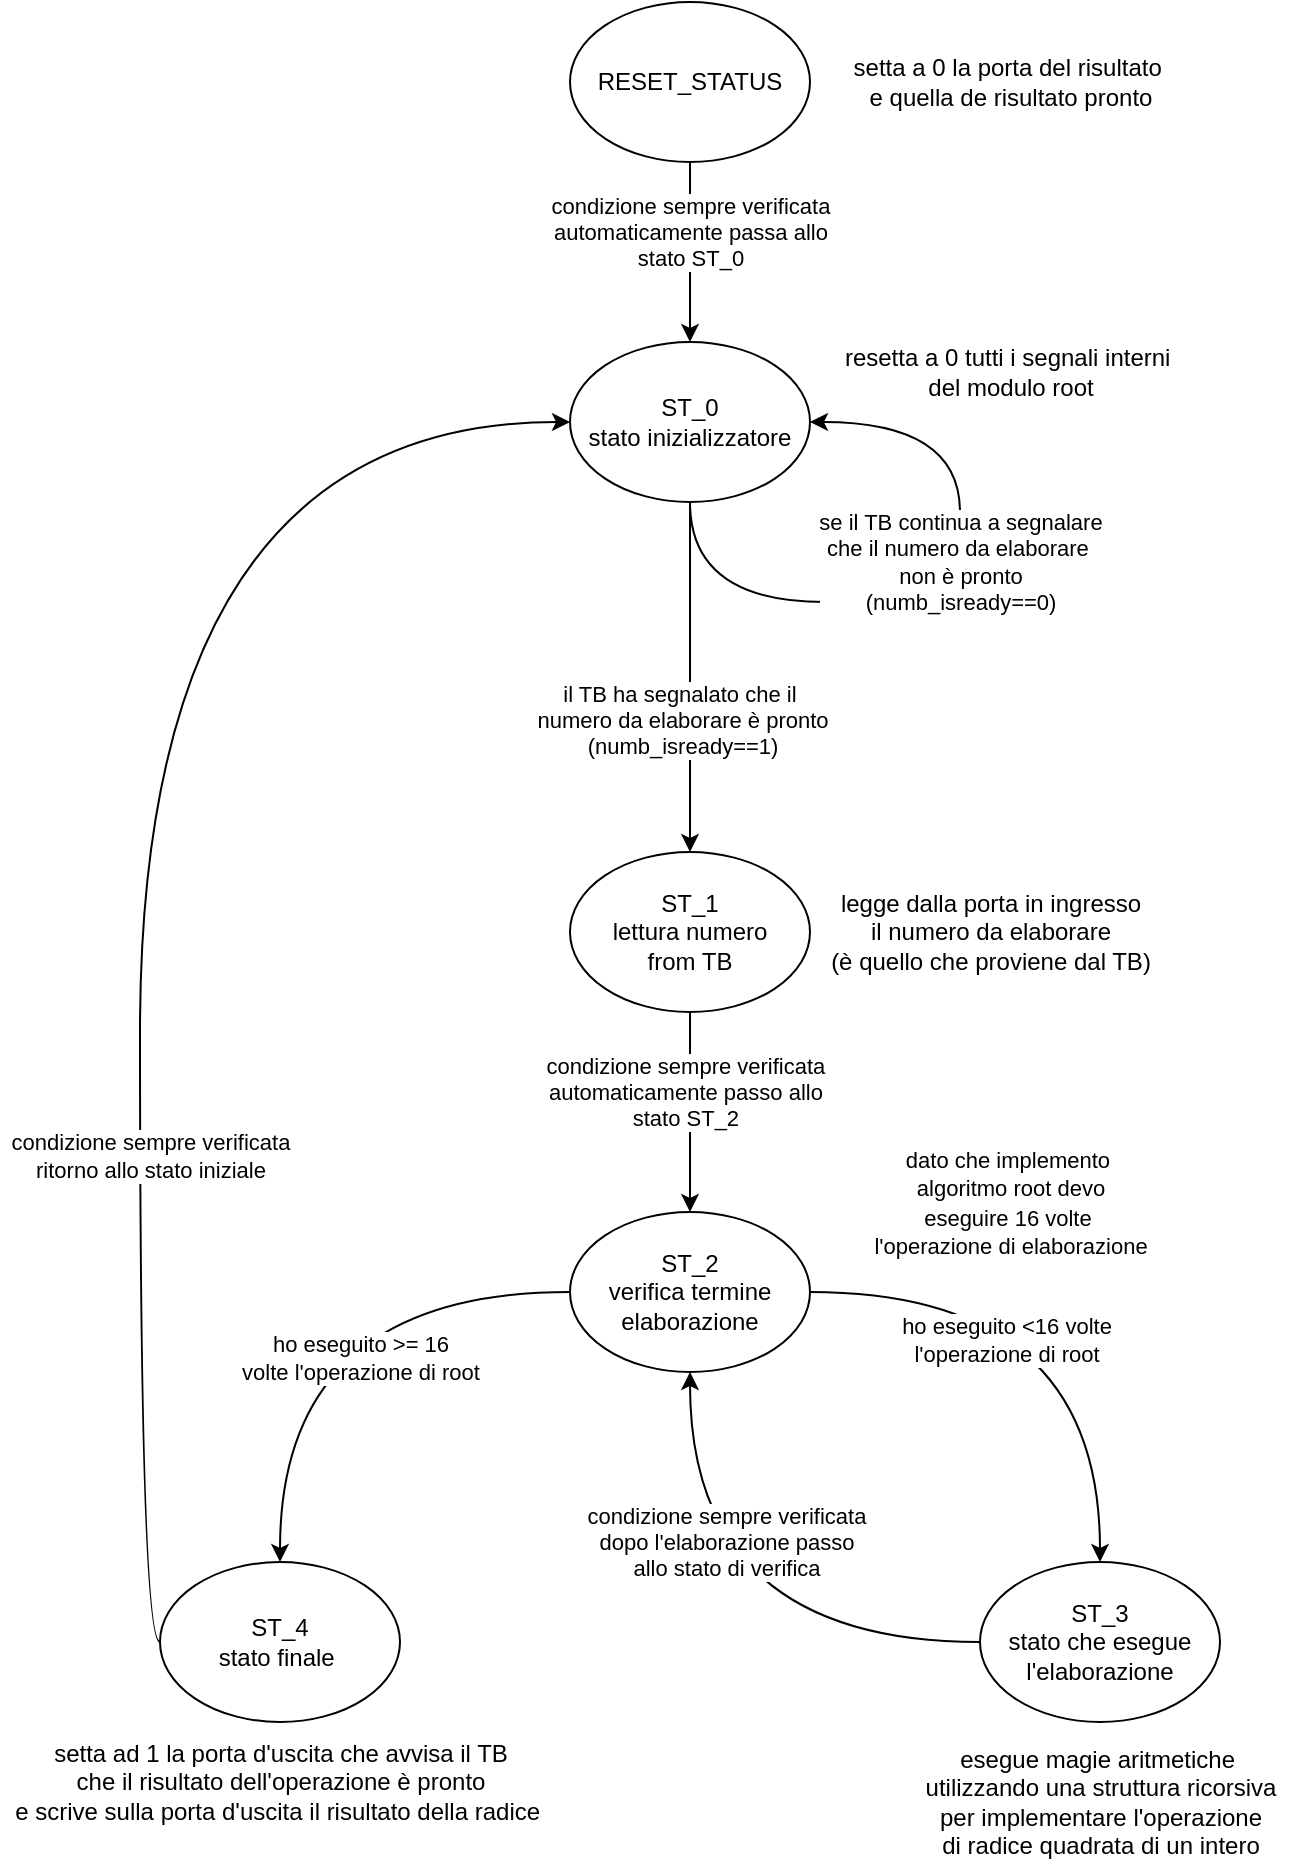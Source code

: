 <mxfile version="13.7.9" type="device"><diagram id="SPzq3OpaW761oq58WLp7" name="Page-1"><mxGraphModel dx="1886" dy="911" grid="1" gridSize="10" guides="1" tooltips="1" connect="1" arrows="1" fold="1" page="1" pageScale="1" pageWidth="850" pageHeight="1100" background="none" math="0" shadow="0"><root><mxCell id="0"/><mxCell id="1" parent="0"/><mxCell id="kgjtqslSi4eQGL_qTwSJ-3" style="edgeStyle=orthogonalEdgeStyle;rounded=0;orthogonalLoop=1;jettySize=auto;html=1;" parent="1" source="kgjtqslSi4eQGL_qTwSJ-1" edge="1"><mxGeometry relative="1" as="geometry"><mxPoint x="425" y="220" as="targetPoint"/></mxGeometry></mxCell><mxCell id="kgjtqslSi4eQGL_qTwSJ-16" value="condizione sempre verificata&lt;br&gt;automaticamente passa allo&lt;br&gt;stato ST_0" style="edgeLabel;html=1;align=center;verticalAlign=middle;resizable=0;points=[];" parent="kgjtqslSi4eQGL_qTwSJ-3" vertex="1" connectable="0"><mxGeometry x="-0.222" relative="1" as="geometry"><mxPoint as="offset"/></mxGeometry></mxCell><mxCell id="kgjtqslSi4eQGL_qTwSJ-1" value="RESET_STATUS" style="ellipse;whiteSpace=wrap;html=1;" parent="1" vertex="1"><mxGeometry x="365" y="50" width="120" height="80" as="geometry"/></mxCell><mxCell id="kgjtqslSi4eQGL_qTwSJ-9" style="edgeStyle=orthogonalEdgeStyle;rounded=0;orthogonalLoop=1;jettySize=auto;html=1;" parent="1" source="kgjtqslSi4eQGL_qTwSJ-4" target="kgjtqslSi4eQGL_qTwSJ-5" edge="1"><mxGeometry relative="1" as="geometry"/></mxCell><mxCell id="kgjtqslSi4eQGL_qTwSJ-20" value="il TB ha segnalato che il&amp;nbsp;&lt;br&gt;numero da elaborare è pronto&lt;br&gt;(numb_isready==1)" style="edgeLabel;html=1;align=center;verticalAlign=middle;resizable=0;points=[];" parent="kgjtqslSi4eQGL_qTwSJ-9" vertex="1" connectable="0"><mxGeometry x="0.244" y="-4" relative="1" as="geometry"><mxPoint as="offset"/></mxGeometry></mxCell><mxCell id="kgjtqslSi4eQGL_qTwSJ-4" value="ST_0&lt;br&gt;stato inizializzatore" style="ellipse;whiteSpace=wrap;html=1;" parent="1" vertex="1"><mxGeometry x="365" y="220" width="120" height="80" as="geometry"/></mxCell><mxCell id="kgjtqslSi4eQGL_qTwSJ-10" style="edgeStyle=orthogonalEdgeStyle;rounded=0;orthogonalLoop=1;jettySize=auto;html=1;" parent="1" source="kgjtqslSi4eQGL_qTwSJ-5" target="kgjtqslSi4eQGL_qTwSJ-6" edge="1"><mxGeometry relative="1" as="geometry"/></mxCell><mxCell id="kgjtqslSi4eQGL_qTwSJ-21" value="condizione sempre verificata&amp;nbsp;&lt;br&gt;automaticamente passo allo&amp;nbsp;&lt;br&gt;stato ST_2&amp;nbsp;" style="edgeLabel;html=1;align=center;verticalAlign=middle;resizable=0;points=[];" parent="kgjtqslSi4eQGL_qTwSJ-10" vertex="1" connectable="0"><mxGeometry x="-0.2" y="-1" relative="1" as="geometry"><mxPoint as="offset"/></mxGeometry></mxCell><mxCell id="kgjtqslSi4eQGL_qTwSJ-5" value="ST_1&lt;br&gt;lettura numero&lt;br&gt;from TB" style="ellipse;whiteSpace=wrap;html=1;" parent="1" vertex="1"><mxGeometry x="365" y="475" width="120" height="80" as="geometry"/></mxCell><mxCell id="kgjtqslSi4eQGL_qTwSJ-11" style="edgeStyle=orthogonalEdgeStyle;rounded=0;orthogonalLoop=1;jettySize=auto;html=1;curved=1;" parent="1" source="kgjtqslSi4eQGL_qTwSJ-6" target="kgjtqslSi4eQGL_qTwSJ-7" edge="1"><mxGeometry relative="1" as="geometry"/></mxCell><mxCell id="kgjtqslSi4eQGL_qTwSJ-22" value="ho eseguito &amp;lt;16 volte&lt;br&gt;l'operazione di root" style="edgeLabel;html=1;align=center;verticalAlign=middle;resizable=0;points=[];" parent="kgjtqslSi4eQGL_qTwSJ-11" vertex="1" connectable="0"><mxGeometry x="-0.301" y="-24" relative="1" as="geometry"><mxPoint as="offset"/></mxGeometry></mxCell><mxCell id="kgjtqslSi4eQGL_qTwSJ-15" style="edgeStyle=orthogonalEdgeStyle;curved=1;rounded=0;orthogonalLoop=1;jettySize=auto;html=1;" parent="1" source="kgjtqslSi4eQGL_qTwSJ-6" target="kgjtqslSi4eQGL_qTwSJ-8" edge="1"><mxGeometry relative="1" as="geometry"/></mxCell><mxCell id="kgjtqslSi4eQGL_qTwSJ-24" value="ho eseguito &amp;gt;= 16&lt;br&gt;volte l'operazione di root" style="edgeLabel;html=1;align=center;verticalAlign=middle;resizable=0;points=[];" parent="kgjtqslSi4eQGL_qTwSJ-15" vertex="1" connectable="0"><mxGeometry x="-0.245" y="33" relative="1" as="geometry"><mxPoint as="offset"/></mxGeometry></mxCell><mxCell id="kgjtqslSi4eQGL_qTwSJ-6" value="ST_2&lt;br&gt;verifica termine&lt;br&gt;elaborazione" style="ellipse;whiteSpace=wrap;html=1;" parent="1" vertex="1"><mxGeometry x="365" y="655" width="120" height="80" as="geometry"/></mxCell><mxCell id="kgjtqslSi4eQGL_qTwSJ-14" style="edgeStyle=orthogonalEdgeStyle;rounded=0;orthogonalLoop=1;jettySize=auto;html=1;entryX=0.5;entryY=1;entryDx=0;entryDy=0;curved=1;exitX=0;exitY=0.5;exitDx=0;exitDy=0;" parent="1" source="kgjtqslSi4eQGL_qTwSJ-7" target="kgjtqslSi4eQGL_qTwSJ-6" edge="1"><mxGeometry relative="1" as="geometry"><Array as="points"><mxPoint x="425" y="870"/></Array></mxGeometry></mxCell><mxCell id="kgjtqslSi4eQGL_qTwSJ-25" value="condizione sempre verificata&lt;br&gt;dopo l'elaborazione passo&lt;br&gt;allo stato di verifica" style="edgeLabel;html=1;align=center;verticalAlign=middle;resizable=0;points=[];" parent="kgjtqslSi4eQGL_qTwSJ-14" vertex="1" connectable="0"><mxGeometry x="0.393" y="-18" relative="1" as="geometry"><mxPoint as="offset"/></mxGeometry></mxCell><mxCell id="kgjtqslSi4eQGL_qTwSJ-7" value="ST_3&lt;br&gt;stato che esegue&lt;br&gt;l'elaborazione" style="ellipse;whiteSpace=wrap;html=1;" parent="1" vertex="1"><mxGeometry x="570" y="830" width="120" height="80" as="geometry"/></mxCell><mxCell id="kgjtqslSi4eQGL_qTwSJ-26" style="edgeStyle=orthogonalEdgeStyle;curved=1;rounded=0;orthogonalLoop=1;jettySize=auto;html=1;entryX=0;entryY=0.5;entryDx=0;entryDy=0;" parent="1" source="kgjtqslSi4eQGL_qTwSJ-8" target="kgjtqslSi4eQGL_qTwSJ-4" edge="1"><mxGeometry relative="1" as="geometry"><Array as="points"><mxPoint x="150" y="870"/><mxPoint x="150" y="260"/></Array></mxGeometry></mxCell><mxCell id="kgjtqslSi4eQGL_qTwSJ-27" value="condizione sempre verificata&lt;br&gt;ritorno allo stato iniziale" style="edgeLabel;html=1;align=center;verticalAlign=middle;resizable=0;points=[];" parent="kgjtqslSi4eQGL_qTwSJ-26" vertex="1" connectable="0"><mxGeometry x="-0.393" y="-5" relative="1" as="geometry"><mxPoint as="offset"/></mxGeometry></mxCell><mxCell id="kgjtqslSi4eQGL_qTwSJ-8" value="ST_4&lt;br&gt;stato finale&amp;nbsp;" style="ellipse;whiteSpace=wrap;html=1;" parent="1" vertex="1"><mxGeometry x="160" y="830" width="120" height="80" as="geometry"/></mxCell><mxCell id="kgjtqslSi4eQGL_qTwSJ-18" style="edgeStyle=orthogonalEdgeStyle;curved=1;rounded=0;orthogonalLoop=1;jettySize=auto;html=1;entryX=1;entryY=0.5;entryDx=0;entryDy=0;exitX=0.5;exitY=1;exitDx=0;exitDy=0;" parent="1" source="kgjtqslSi4eQGL_qTwSJ-4" target="kgjtqslSi4eQGL_qTwSJ-4" edge="1"><mxGeometry relative="1" as="geometry"><Array as="points"><mxPoint x="425" y="350"/><mxPoint x="560" y="350"/><mxPoint x="560" y="260"/></Array></mxGeometry></mxCell><mxCell id="kgjtqslSi4eQGL_qTwSJ-19" value="se il TB continua a segnalare&lt;br&gt;che il numero da elaborare&amp;nbsp;&lt;br&gt;non è pronto&lt;br&gt;(numb_isready==0)" style="edgeLabel;html=1;align=center;verticalAlign=middle;resizable=0;points=[];" parent="kgjtqslSi4eQGL_qTwSJ-18" vertex="1" connectable="0"><mxGeometry x="0.212" y="1" relative="1" as="geometry"><mxPoint x="1" y="6.43" as="offset"/></mxGeometry></mxCell><mxCell id="kgjtqslSi4eQGL_qTwSJ-23" value="&lt;span style=&quot;font-size: 11px ; background-color: rgb(255 , 255 , 255)&quot;&gt;dato che implemento&amp;nbsp;&lt;/span&gt;&lt;br style=&quot;font-size: 11px&quot;&gt;&lt;span style=&quot;font-size: 11px ; background-color: rgb(255 , 255 , 255)&quot;&gt;algoritmo root devo&lt;/span&gt;&lt;br style=&quot;font-size: 11px&quot;&gt;&lt;span style=&quot;font-size: 11px ; background-color: rgb(255 , 255 , 255)&quot;&gt;eseguire 16 volte&amp;nbsp;&lt;/span&gt;&lt;br style=&quot;font-size: 11px&quot;&gt;&lt;span style=&quot;font-size: 11px ; background-color: rgb(255 , 255 , 255)&quot;&gt;l'operazione di elaborazione&lt;/span&gt;" style="text;html=1;align=center;verticalAlign=middle;resizable=0;points=[];autosize=1;" parent="1" vertex="1"><mxGeometry x="510" y="620" width="150" height="60" as="geometry"/></mxCell><mxCell id="kgjtqslSi4eQGL_qTwSJ-28" value="setta a 0 la porta del risultato&amp;nbsp;&lt;br&gt;e quella de risultato pronto" style="text;html=1;align=center;verticalAlign=middle;resizable=0;points=[];autosize=1;" parent="1" vertex="1"><mxGeometry x="500" y="75" width="170" height="30" as="geometry"/></mxCell><mxCell id="kgjtqslSi4eQGL_qTwSJ-29" value="resetta a 0 tutti i segnali interni&amp;nbsp;&lt;br&gt;del modulo root" style="text;html=1;align=center;verticalAlign=middle;resizable=0;points=[];autosize=1;" parent="1" vertex="1"><mxGeometry x="495" y="220" width="180" height="30" as="geometry"/></mxCell><mxCell id="kgjtqslSi4eQGL_qTwSJ-30" value="legge dalla porta in ingresso&lt;br&gt;il numero da elaborare&lt;br&gt;(è quello che proviene dal TB)" style="text;html=1;align=center;verticalAlign=middle;resizable=0;points=[];autosize=1;" parent="1" vertex="1"><mxGeometry x="485" y="490" width="180" height="50" as="geometry"/></mxCell><mxCell id="kgjtqslSi4eQGL_qTwSJ-31" value="esegue magie aritmetiche&amp;nbsp;&lt;br&gt;utilizzando una struttura ricorsiva&lt;br&gt;per implementare l'operazione&lt;br&gt;di radice quadrata di un intero" style="text;html=1;align=center;verticalAlign=middle;resizable=0;points=[];autosize=1;" parent="1" vertex="1"><mxGeometry x="535" y="920" width="190" height="60" as="geometry"/></mxCell><mxCell id="kgjtqslSi4eQGL_qTwSJ-32" value="setta ad 1 la porta d'uscita che avvisa il TB&lt;br&gt;che il risultato dell'operazione è pronto&lt;br&gt;e scrive sulla porta d'uscita il risultato della radice&amp;nbsp;" style="text;html=1;align=center;verticalAlign=middle;resizable=0;points=[];autosize=1;" parent="1" vertex="1"><mxGeometry x="80" y="915" width="280" height="50" as="geometry"/></mxCell></root></mxGraphModel></diagram></mxfile>